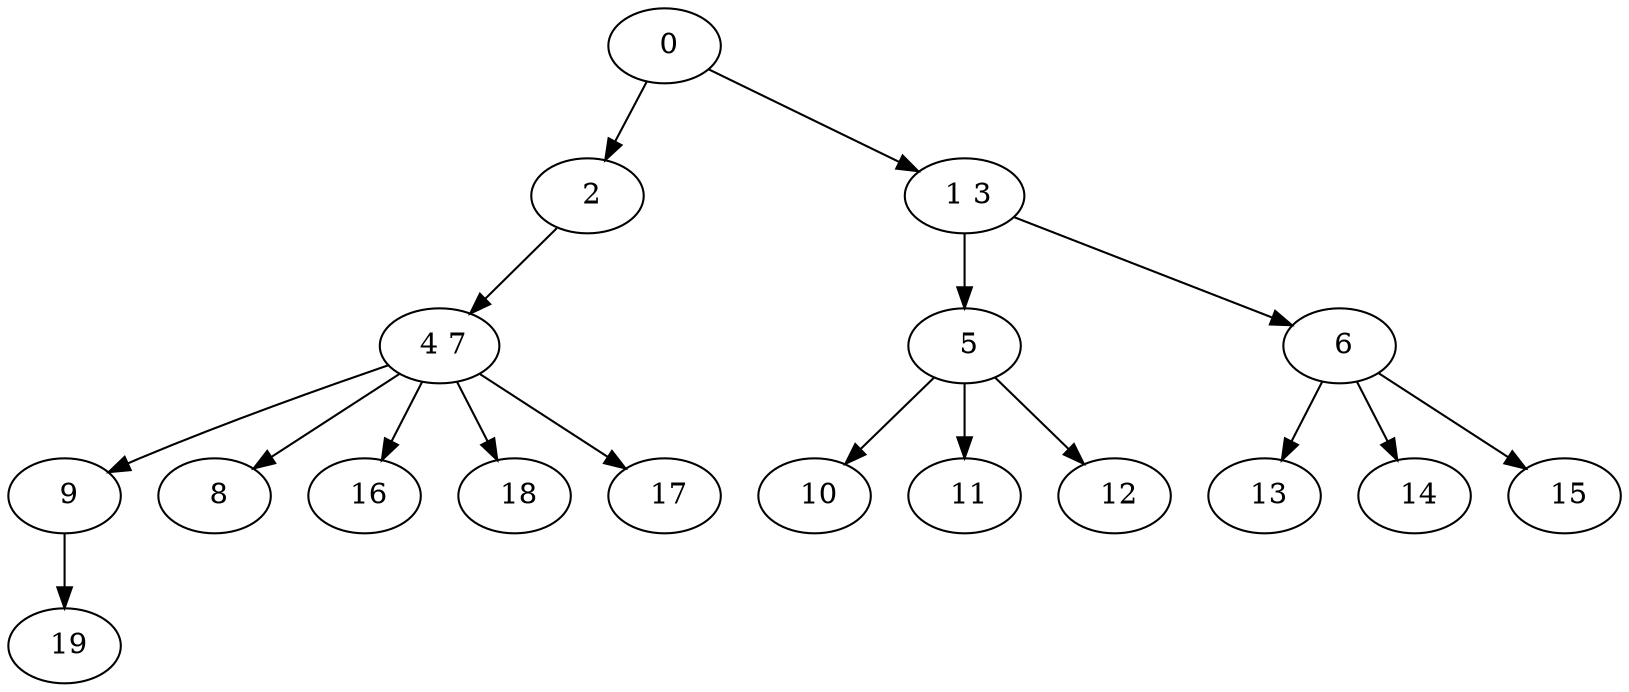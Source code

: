 digraph mytree {
" 0" -> " 2";
" 0" -> " 1 3";
" 2" -> " 4 7";
" 1 3" -> " 5";
" 1 3" -> " 6";
" 4 7" -> " 9";
" 4 7" -> " 8";
" 4 7" -> " 16";
" 4 7" -> " 18";
" 4 7" -> " 17";
" 5" -> " 10";
" 5" -> " 11";
" 5" -> " 12";
" 10";
" 11";
" 12";
" 6" -> " 13";
" 6" -> " 14";
" 6" -> " 15";
" 13";
" 14";
" 15";
" 9" -> " 19";
" 19";
" 8";
" 16";
" 18";
" 17";
}

